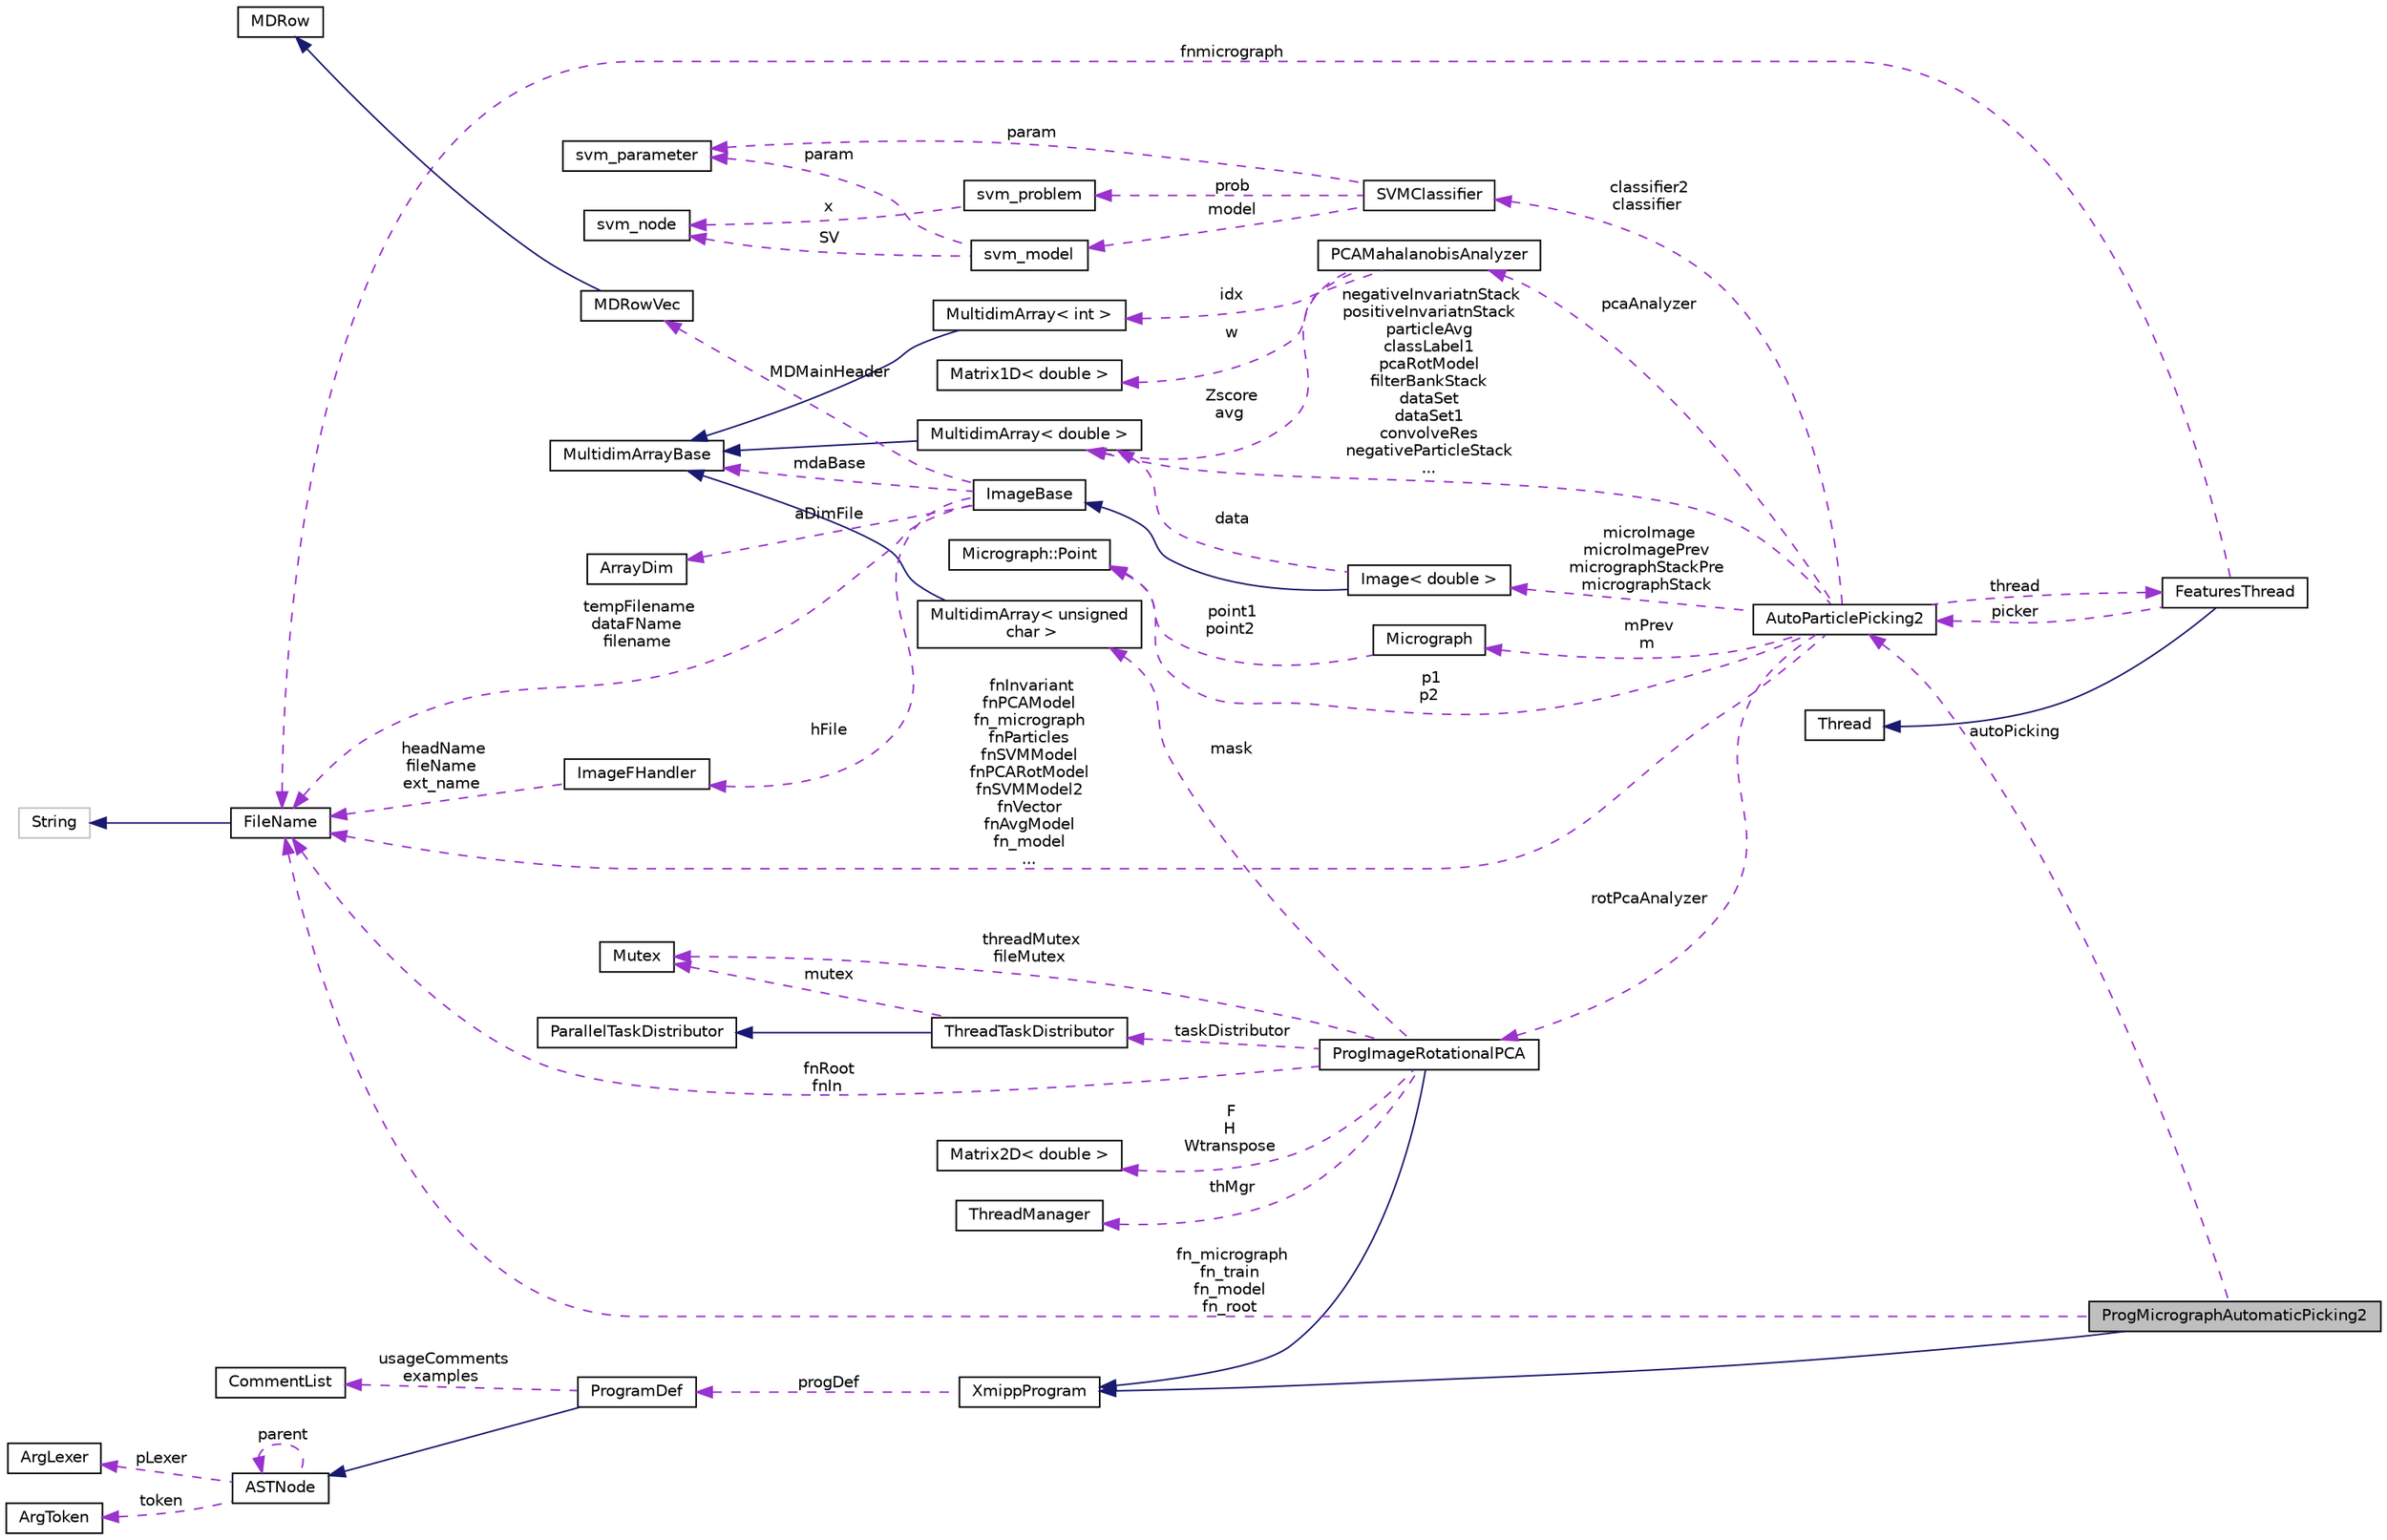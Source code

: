 digraph "ProgMicrographAutomaticPicking2"
{
  edge [fontname="Helvetica",fontsize="10",labelfontname="Helvetica",labelfontsize="10"];
  node [fontname="Helvetica",fontsize="10",shape=record];
  rankdir="LR";
  Node2 [label="ProgMicrographAutomaticPicking2",height=0.2,width=0.4,color="black", fillcolor="grey75", style="filled", fontcolor="black"];
  Node3 -> Node2 [dir="back",color="midnightblue",fontsize="10",style="solid",fontname="Helvetica"];
  Node3 [label="XmippProgram",height=0.2,width=0.4,color="black", fillcolor="white", style="filled",URL="$classXmippProgram.html"];
  Node4 -> Node3 [dir="back",color="darkorchid3",fontsize="10",style="dashed",label=" progDef" ,fontname="Helvetica"];
  Node4 [label="ProgramDef",height=0.2,width=0.4,color="black", fillcolor="white", style="filled",URL="$classProgramDef.html"];
  Node5 -> Node4 [dir="back",color="midnightblue",fontsize="10",style="solid",fontname="Helvetica"];
  Node5 [label="ASTNode",height=0.2,width=0.4,color="black", fillcolor="white", style="filled",URL="$classASTNode.html"];
  Node6 -> Node5 [dir="back",color="darkorchid3",fontsize="10",style="dashed",label=" token" ,fontname="Helvetica"];
  Node6 [label="ArgToken",height=0.2,width=0.4,color="black", fillcolor="white", style="filled",URL="$classArgToken.html"];
  Node7 -> Node5 [dir="back",color="darkorchid3",fontsize="10",style="dashed",label=" pLexer" ,fontname="Helvetica"];
  Node7 [label="ArgLexer",height=0.2,width=0.4,color="black", fillcolor="white", style="filled",URL="$classArgLexer.html"];
  Node5 -> Node5 [dir="back",color="darkorchid3",fontsize="10",style="dashed",label=" parent" ,fontname="Helvetica"];
  Node8 -> Node4 [dir="back",color="darkorchid3",fontsize="10",style="dashed",label=" usageComments\nexamples" ,fontname="Helvetica"];
  Node8 [label="CommentList",height=0.2,width=0.4,color="black", fillcolor="white", style="filled",URL="$classCommentList.html"];
  Node9 -> Node2 [dir="back",color="darkorchid3",fontsize="10",style="dashed",label=" autoPicking" ,fontname="Helvetica"];
  Node9 [label="AutoParticlePicking2",height=0.2,width=0.4,color="black", fillcolor="white", style="filled",URL="$classAutoParticlePicking2.html"];
  Node10 -> Node9 [dir="back",color="darkorchid3",fontsize="10",style="dashed",label=" p1\np2" ,fontname="Helvetica"];
  Node10 [label="Micrograph::Point",height=0.2,width=0.4,color="black", fillcolor="white", style="filled",URL="$structMicrograph_1_1Point.html"];
  Node11 -> Node9 [dir="back",color="darkorchid3",fontsize="10",style="dashed",label=" pcaAnalyzer" ,fontname="Helvetica"];
  Node11 [label="PCAMahalanobisAnalyzer",height=0.2,width=0.4,color="black", fillcolor="white", style="filled",URL="$classPCAMahalanobisAnalyzer.html"];
  Node12 -> Node11 [dir="back",color="darkorchid3",fontsize="10",style="dashed",label=" w" ,fontname="Helvetica"];
  Node12 [label="Matrix1D\< double \>",height=0.2,width=0.4,color="black", fillcolor="white", style="filled",URL="$classMatrix1D.html"];
  Node13 -> Node11 [dir="back",color="darkorchid3",fontsize="10",style="dashed",label=" Zscore\navg" ,fontname="Helvetica"];
  Node13 [label="MultidimArray\< double \>",height=0.2,width=0.4,color="black", fillcolor="white", style="filled",URL="$classMultidimArray.html"];
  Node14 -> Node13 [dir="back",color="midnightblue",fontsize="10",style="solid",fontname="Helvetica"];
  Node14 [label="MultidimArrayBase",height=0.2,width=0.4,color="black", fillcolor="white", style="filled",URL="$classMultidimArrayBase.html"];
  Node15 -> Node11 [dir="back",color="darkorchid3",fontsize="10",style="dashed",label=" idx" ,fontname="Helvetica"];
  Node15 [label="MultidimArray\< int \>",height=0.2,width=0.4,color="black", fillcolor="white", style="filled",URL="$classMultidimArray.html"];
  Node14 -> Node15 [dir="back",color="midnightblue",fontsize="10",style="solid",fontname="Helvetica"];
  Node16 -> Node9 [dir="back",color="darkorchid3",fontsize="10",style="dashed",label=" thread" ,fontname="Helvetica"];
  Node16 [label="FeaturesThread",height=0.2,width=0.4,color="black", fillcolor="white", style="filled",URL="$classFeaturesThread.html"];
  Node17 -> Node16 [dir="back",color="midnightblue",fontsize="10",style="solid",fontname="Helvetica"];
  Node17 [label="Thread",height=0.2,width=0.4,color="black", fillcolor="white", style="filled",URL="$classThread.html"];
  Node9 -> Node16 [dir="back",color="darkorchid3",fontsize="10",style="dashed",label=" picker" ,fontname="Helvetica"];
  Node18 -> Node16 [dir="back",color="darkorchid3",fontsize="10",style="dashed",label=" fnmicrograph" ,fontname="Helvetica"];
  Node18 [label="FileName",height=0.2,width=0.4,color="black", fillcolor="white", style="filled",URL="$classFileName.html"];
  Node19 -> Node18 [dir="back",color="midnightblue",fontsize="10",style="solid",fontname="Helvetica"];
  Node19 [label="String",height=0.2,width=0.4,color="grey75", fillcolor="white", style="filled"];
  Node20 -> Node9 [dir="back",color="darkorchid3",fontsize="10",style="dashed",label=" classifier2\nclassifier" ,fontname="Helvetica"];
  Node20 [label="SVMClassifier",height=0.2,width=0.4,color="black", fillcolor="white", style="filled",URL="$classSVMClassifier.html"];
  Node21 -> Node20 [dir="back",color="darkorchid3",fontsize="10",style="dashed",label=" prob" ,fontname="Helvetica"];
  Node21 [label="svm_problem",height=0.2,width=0.4,color="black", fillcolor="white", style="filled",URL="$structsvm__problem.html"];
  Node22 -> Node21 [dir="back",color="darkorchid3",fontsize="10",style="dashed",label=" x" ,fontname="Helvetica"];
  Node22 [label="svm_node",height=0.2,width=0.4,color="black", fillcolor="white", style="filled",URL="$structsvm__node.html"];
  Node23 -> Node20 [dir="back",color="darkorchid3",fontsize="10",style="dashed",label=" model" ,fontname="Helvetica"];
  Node23 [label="svm_model",height=0.2,width=0.4,color="black", fillcolor="white", style="filled",URL="$structsvm__model.html"];
  Node22 -> Node23 [dir="back",color="darkorchid3",fontsize="10",style="dashed",label=" SV" ,fontname="Helvetica"];
  Node24 -> Node23 [dir="back",color="darkorchid3",fontsize="10",style="dashed",label=" param" ,fontname="Helvetica"];
  Node24 [label="svm_parameter",height=0.2,width=0.4,color="black", fillcolor="white", style="filled",URL="$structsvm__parameter.html"];
  Node24 -> Node20 [dir="back",color="darkorchid3",fontsize="10",style="dashed",label=" param" ,fontname="Helvetica"];
  Node25 -> Node9 [dir="back",color="darkorchid3",fontsize="10",style="dashed",label=" mPrev\nm" ,fontname="Helvetica"];
  Node25 [label="Micrograph",height=0.2,width=0.4,color="black", fillcolor="white", style="filled",URL="$classMicrograph.html"];
  Node10 -> Node25 [dir="back",color="darkorchid3",fontsize="10",style="dashed",label=" point1\npoint2" ,fontname="Helvetica"];
  Node26 -> Node9 [dir="back",color="darkorchid3",fontsize="10",style="dashed",label=" rotPcaAnalyzer" ,fontname="Helvetica"];
  Node26 [label="ProgImageRotationalPCA",height=0.2,width=0.4,color="black", fillcolor="white", style="filled",URL="$classProgImageRotationalPCA.html"];
  Node3 -> Node26 [dir="back",color="midnightblue",fontsize="10",style="solid",fontname="Helvetica"];
  Node27 -> Node26 [dir="back",color="darkorchid3",fontsize="10",style="dashed",label=" F\nH\nWtranspose" ,fontname="Helvetica"];
  Node27 [label="Matrix2D\< double \>",height=0.2,width=0.4,color="black", fillcolor="white", style="filled",URL="$classMatrix2D.html"];
  Node28 -> Node26 [dir="back",color="darkorchid3",fontsize="10",style="dashed",label=" thMgr" ,fontname="Helvetica"];
  Node28 [label="ThreadManager",height=0.2,width=0.4,color="black", fillcolor="white", style="filled",URL="$classThreadManager.html"];
  Node29 -> Node26 [dir="back",color="darkorchid3",fontsize="10",style="dashed",label=" threadMutex\nfileMutex" ,fontname="Helvetica"];
  Node29 [label="Mutex",height=0.2,width=0.4,color="black", fillcolor="white", style="filled",URL="$classMutex.html"];
  Node30 -> Node26 [dir="back",color="darkorchid3",fontsize="10",style="dashed",label=" taskDistributor" ,fontname="Helvetica"];
  Node30 [label="ThreadTaskDistributor",height=0.2,width=0.4,color="black", fillcolor="white", style="filled",URL="$classThreadTaskDistributor.html"];
  Node31 -> Node30 [dir="back",color="midnightblue",fontsize="10",style="solid",fontname="Helvetica"];
  Node31 [label="ParallelTaskDistributor",height=0.2,width=0.4,color="black", fillcolor="white", style="filled",URL="$classParallelTaskDistributor.html"];
  Node29 -> Node30 [dir="back",color="darkorchid3",fontsize="10",style="dashed",label=" mutex" ,fontname="Helvetica"];
  Node32 -> Node26 [dir="back",color="darkorchid3",fontsize="10",style="dashed",label=" mask" ,fontname="Helvetica"];
  Node32 [label="MultidimArray\< unsigned\l char \>",height=0.2,width=0.4,color="black", fillcolor="white", style="filled",URL="$classMultidimArray.html"];
  Node14 -> Node32 [dir="back",color="midnightblue",fontsize="10",style="solid",fontname="Helvetica"];
  Node18 -> Node26 [dir="back",color="darkorchid3",fontsize="10",style="dashed",label=" fnRoot\nfnIn" ,fontname="Helvetica"];
  Node33 -> Node9 [dir="back",color="darkorchid3",fontsize="10",style="dashed",label=" microImage\nmicroImagePrev\nmicrographStackPre\nmicrographStack" ,fontname="Helvetica"];
  Node33 [label="Image\< double \>",height=0.2,width=0.4,color="black", fillcolor="white", style="filled",URL="$classImage.html"];
  Node34 -> Node33 [dir="back",color="midnightblue",fontsize="10",style="solid",fontname="Helvetica"];
  Node34 [label="ImageBase",height=0.2,width=0.4,color="black", fillcolor="white", style="filled",URL="$classImageBase.html",tooltip="Image base class. "];
  Node14 -> Node34 [dir="back",color="darkorchid3",fontsize="10",style="dashed",label=" mdaBase" ,fontname="Helvetica"];
  Node35 -> Node34 [dir="back",color="darkorchid3",fontsize="10",style="dashed",label=" MDMainHeader" ,fontname="Helvetica"];
  Node35 [label="MDRowVec",height=0.2,width=0.4,color="black", fillcolor="white", style="filled",URL="$classMDRowVec.html"];
  Node36 -> Node35 [dir="back",color="midnightblue",fontsize="10",style="solid",fontname="Helvetica"];
  Node36 [label="MDRow",height=0.2,width=0.4,color="black", fillcolor="white", style="filled",URL="$classMDRow.html"];
  Node37 -> Node34 [dir="back",color="darkorchid3",fontsize="10",style="dashed",label=" hFile" ,fontname="Helvetica"];
  Node37 [label="ImageFHandler",height=0.2,width=0.4,color="black", fillcolor="white", style="filled",URL="$structImageFHandler.html"];
  Node18 -> Node37 [dir="back",color="darkorchid3",fontsize="10",style="dashed",label=" headName\nfileName\next_name" ,fontname="Helvetica"];
  Node38 -> Node34 [dir="back",color="darkorchid3",fontsize="10",style="dashed",label=" aDimFile" ,fontname="Helvetica"];
  Node38 [label="ArrayDim",height=0.2,width=0.4,color="black", fillcolor="white", style="filled",URL="$structArrayDim.html"];
  Node18 -> Node34 [dir="back",color="darkorchid3",fontsize="10",style="dashed",label=" tempFilename\ndataFName\nfilename" ,fontname="Helvetica"];
  Node13 -> Node33 [dir="back",color="darkorchid3",fontsize="10",style="dashed",label=" data" ,fontname="Helvetica"];
  Node13 -> Node9 [dir="back",color="darkorchid3",fontsize="10",style="dashed",label=" negativeInvariatnStack\npositiveInvariatnStack\nparticleAvg\nclassLabel1\npcaRotModel\nfilterBankStack\ndataSet\ndataSet1\nconvolveRes\nnegativeParticleStack\n..." ,fontname="Helvetica"];
  Node18 -> Node9 [dir="back",color="darkorchid3",fontsize="10",style="dashed",label=" fnInvariant\nfnPCAModel\nfn_micrograph\nfnParticles\nfnSVMModel\nfnPCARotModel\nfnSVMModel2\nfnVector\nfnAvgModel\nfn_model\n..." ,fontname="Helvetica"];
  Node18 -> Node2 [dir="back",color="darkorchid3",fontsize="10",style="dashed",label=" fn_micrograph\nfn_train\nfn_model\nfn_root" ,fontname="Helvetica"];
}
